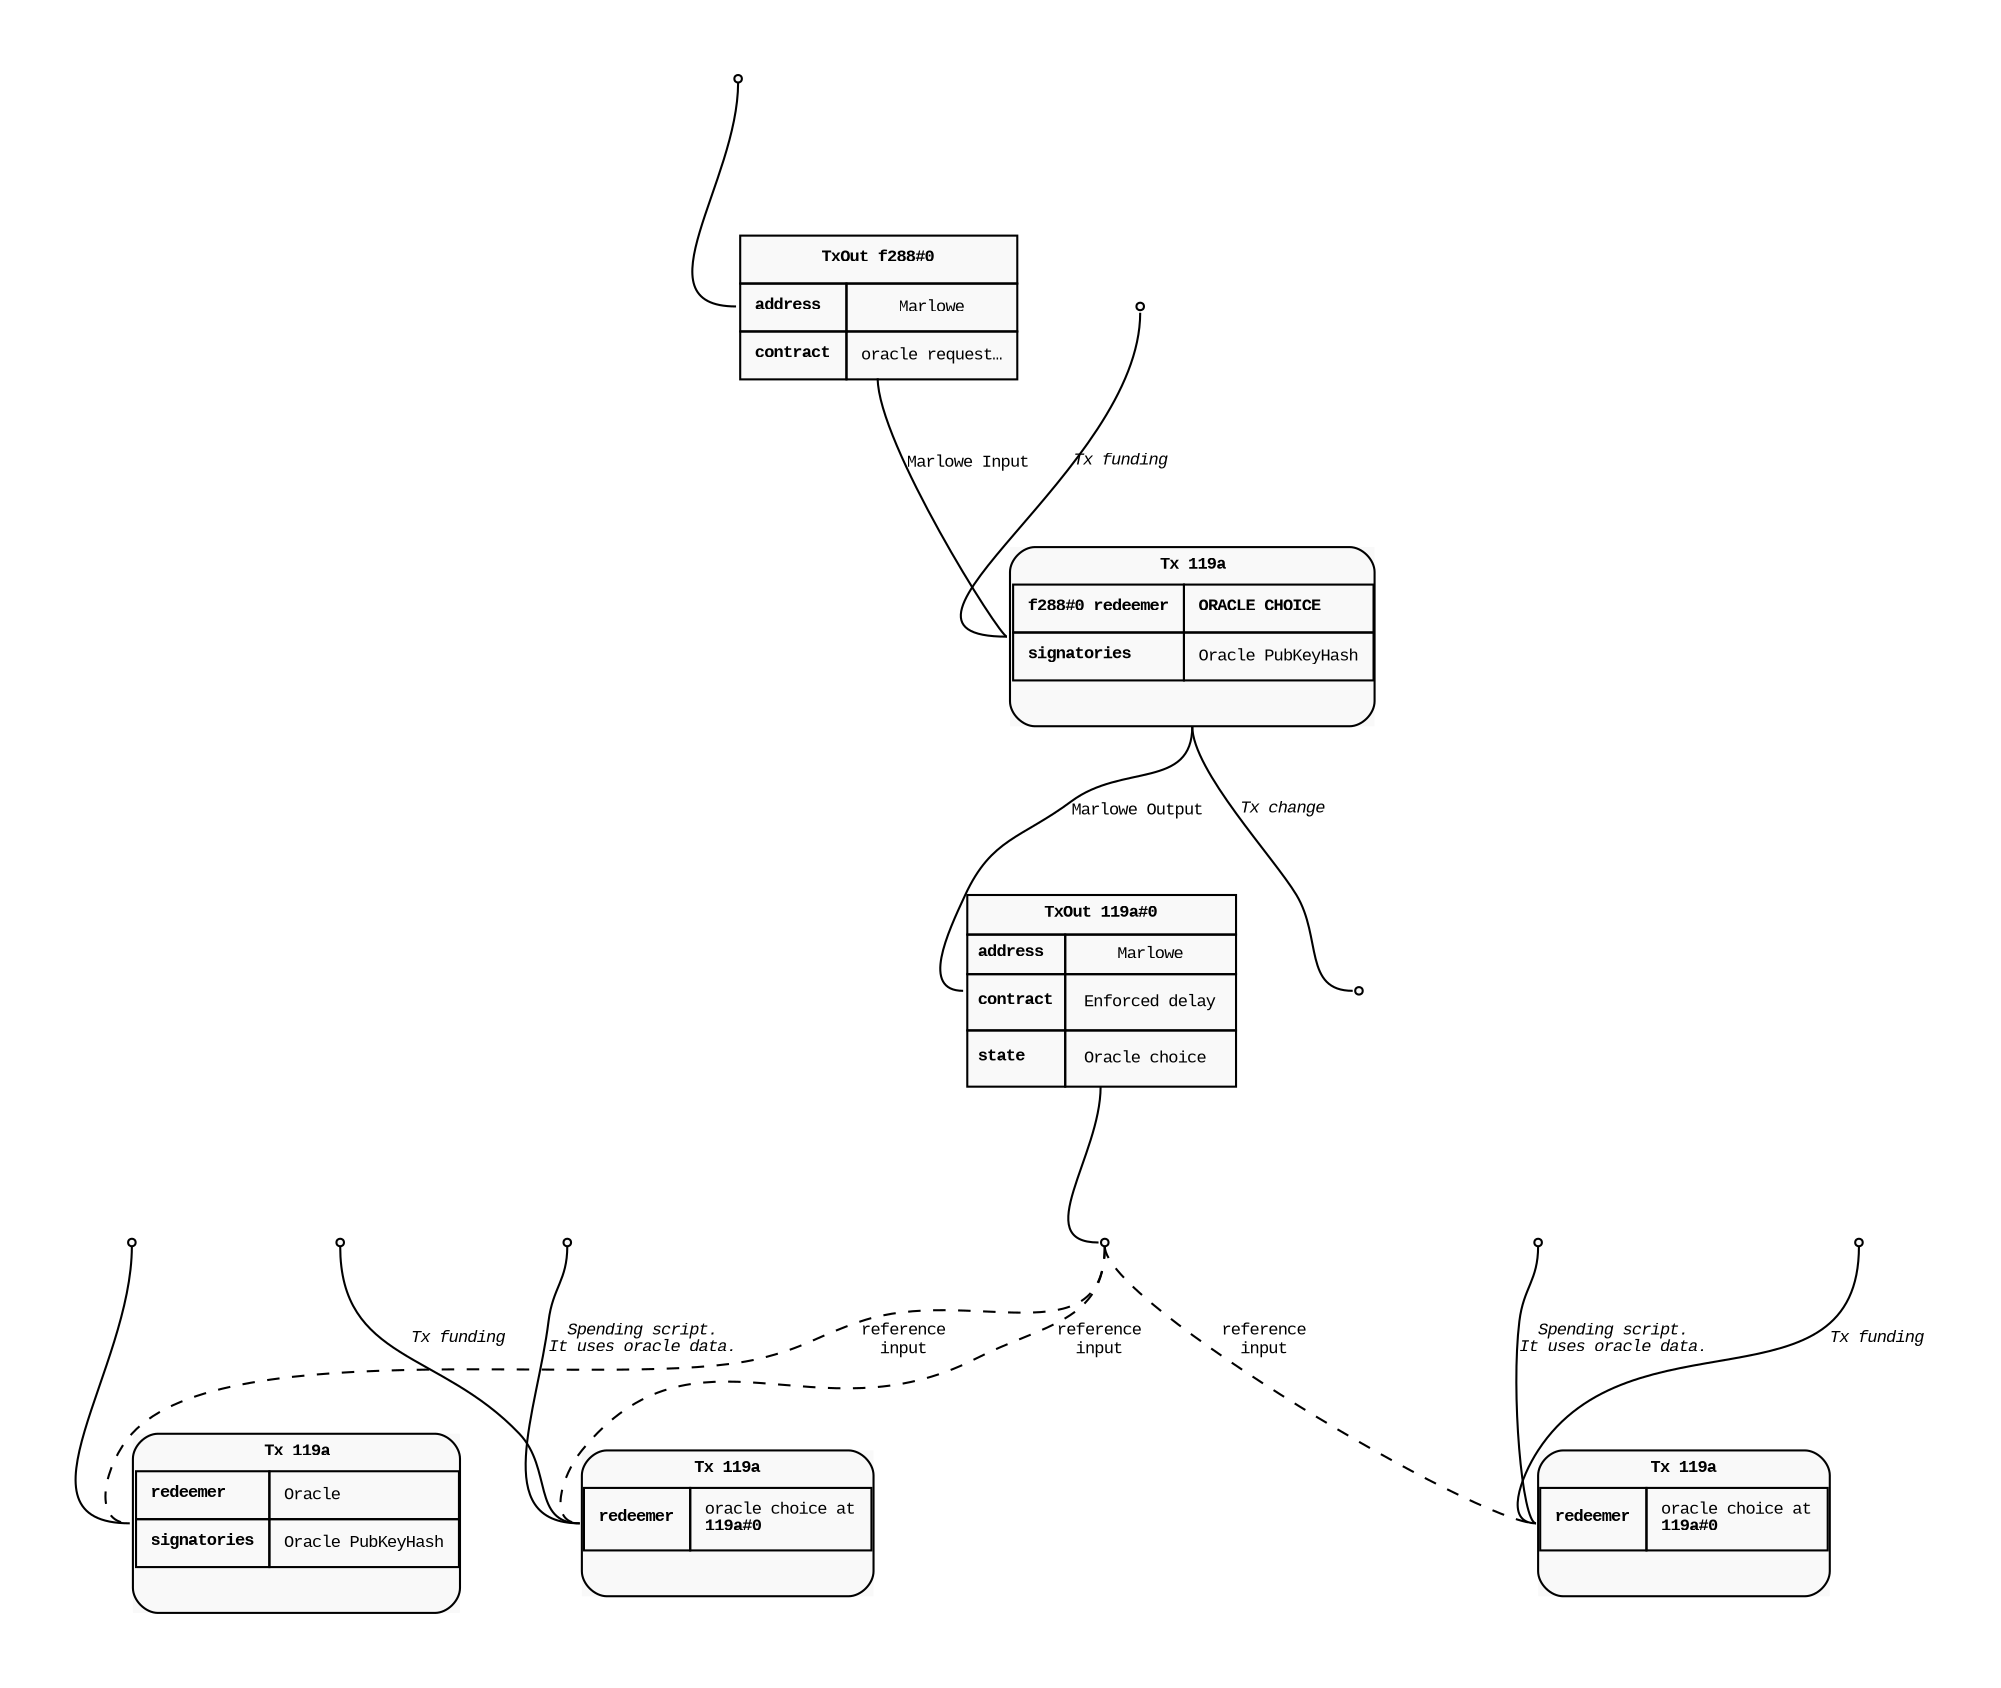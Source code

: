 digraph Oracle_Choice_Referencing {
  rankdir=TD;
  graph [pad="0.5", nodesep="0.8", ranksep="1"];
  node [shape=rect, style="filled", fillcolor="#f9f9f9", fontname="Courier New", fontsize="8pt"];
  edge [arrowhead=none, tailport="s", headport="w", color="#aaa", fontname="Courier New", fontsize="8pt"];

  MarloweInitialThreadPoint [shape=point];
  MarloweInitialThreadPoint -> MarloweOracleRequestOutput;

  MarloweOracleRequestOutput [label=<
    <TABLE CELLSPACING="0" CELLPADDING="6" border="0" CELLBORDER="1" color="#aaa">
      <TR>
        <TD colspan="2" align="center"><b>TxOut f288#0</b></TD>
      </TR>
      <TR>
        <TD align="left"><b>address</b></TD>
        <TD>Marlowe</TD>
      </TR>
      <TR>
        <TD align="left" balign="left"><b>contract</b></TD>
        <TD align="left" balign="left">oracle request…</TD>
      </TR>
    </TABLE>
  > shape="plain" border="0"]

  MarloweOracleRequestOutput -> Tx [label=<Marlowe Input>];

  Tx [label=<
    <TABLE CELLSPACING="0" CELLPADDING="4" border="1" CELLBORDER="0" style="rounded" color="#aaa">
      <TR>
        <TD colspan="2" align="center"><b>Tx 119a</b></TD>
      </TR>
      <TR>
        <TD CELLPADDING="0">
          <TABLE CELLSPACING="0" CELLPADDING="6" border="0" CELLBORDER="0">
            <TR>
              <TD border="1" align="left"><b>f288#0 redeemer</b></TD>
              <TD border="1" align="left" balign="left"><b>ORACLE CHOICE</b></TD>
            </TR>
            <TR>
              <TD border="1" align="left"><b>signatories</b></TD>
              <TD border="1" align="left">Oracle PubKeyHash</TD>
            </TR>
            <TR>
              <TD collspan="2" align="center"> </TD>
            </TR>
          </TABLE>
        </TD>
      </TR>
    </TABLE>
  > color="#aaa" shape="plain"];


  FundingOutput [shape=point];
  FundingOutput -> Tx [label=<<i>Tx funding</i>>];

  MarloweOutput [label=<
    <TABLE CELLSPACING="0" CELLPADDING="4" border="0" CELLBORDER="1" color="#aaa">
      <TR>
        <TD colspan="2" align="center"><b>TxOut 119a#0</b></TD>
      </TR>
      <TR>
        <TD align="left"><b>address</b></TD>
        <TD>Marlowe</TD>
      </TR>
      <TR>
        <TD align="left"><b>contract</b></TD>
        <TD align="left" balign="left" cellpadding="8">Enforced delay</TD>
      </TR>
      <TR>
        <TD align="left"><b>state</b></TD>
        <TD align="left" balign="left" cellpadding="8">Oracle choice</TD>
      </TR>
    </TABLE>
  > shape="plain" border="1" color="#000"]

  Tx -> MarloweOutput [label=<Marlowe Output>];

  change [shape=point];
  Tx -> change [label=<<i>Tx change</i>>];


  MarloweResultingThreadPoint [shape=point];
  MarloweOutput -> MarloweResultingThreadPoint;

  AnotherSpendingValidatorInitialThreadPoint [shape=point];
  AnotherSpendingValidatorInitialThreadPoint -> AnotherSpendingValidatorTx;

  AnotherSpendingValidatorTx [label=<
    <TABLE CELLSPACING="0" CELLPADDING="4" border="1" CELLBORDER="0" style="rounded" color="#aaa">
      <TR>
        <TD colspan="2" align="center"><b>Tx 119a</b></TD>
      </TR>
      <TR>
        <TD CELLPADDING="0">
          <TABLE CELLSPACING="0" CELLPADDING="6" border="0" CELLBORDER="0">
            <TR>
              <TD border="1" align="left"><b>redeemer</b></TD>
              <TD border="1" align="left" balign="left">Oracle</TD>
            </TR>
            <TR>
              <TD border="1" align="left"><b>signatories</b></TD>
              <TD border="1" align="left">Oracle PubKeyHash</TD>
            </TR>
            <TR>
              <TD collspan="2" align="center"> </TD>
            </TR>
          </TABLE>
        </TD>
      </TR>
    </TABLE>
  > color="#aaa" shape="plain"];

  MarloweResultingThreadPoint -> AnotherSpendingValidatorTx [style="dashed" splines="ortho" label=<reference<br/>input> fontcolor="#888"];

  DataConsumer1Funding [shape=point];
  DataConsumer1SpendingScript [shape=point];
  DataConsumer1Tx [label=<
    <TABLE CELLSPACING="0" CELLPADDING="4" border="1" CELLBORDER="0" style="rounded" color="#aaa">
      <TR>
        <TD colspan="2" align="center"><b>Tx 119a</b></TD>
      </TR>
      <TR>
        <TD CELLPADDING="0">
          <TABLE CELLSPACING="0" CELLPADDING="6" border="0" CELLBORDER="0">
            <TR>
              <TD border="1" align="left"><b>redeemer</b></TD>
              <TD border="1" align="left" balign="left">oracle choice at<br/><b>119a#0</b></TD>
            </TR>
            <TR>
              <TD collspan="2" align="center"> </TD>
            </TR>
          </TABLE>
        </TD>
      </TR>
    </TABLE>
  > color="#aaa" shape="plain"];

  DataConsumer1Funding -> DataConsumer1Tx [label=<<i>Tx funding</i>>];
  MarloweResultingThreadPoint -> DataConsumer1Tx [style="dashed" splines="ortho" label=<reference<br/>input> fontcolor="#888"];
  DataConsumer1SpendingScript -> DataConsumer1Tx [label=<<i>Spending script.<br/>It uses oracle data.</i>>];

  DataConsumer2Funding [shape=point];
  DataConsumer2SpendingScript [shape=point];
  DataConsumer2Tx [label=<
    <TABLE CELLSPACING="0" CELLPADDING="4" border="1" CELLBORDER="0" style="rounded" color="#aaa">
      <TR>
        <TD colspan="2" align="center"><b>Tx 119a</b></TD>
      </TR>
      <TR>
        <TD CELLPADDING="0">
          <TABLE CELLSPACING="0" CELLPADDING="6" border="0" CELLBORDER="0">
            <TR>
              <TD border="1" align="left"><b>redeemer</b></TD>
              <TD border="1" align="left" balign="left">oracle choice at<br/><b>119a#0</b></TD>
            </TR>
            <TR>
              <TD collspan="2" align="center"> </TD>
            </TR>
          </TABLE>
        </TD>
      </TR>
    </TABLE>
  > color="#aaa" shape="plain"];

  DataConsumer2Funding -> DataConsumer2Tx [label=<<i>Tx funding</i>>];
  MarloweResultingThreadPoint -> DataConsumer2Tx [style="dashed" splines="ortho" label=<reference<br/>input> fontcolor="#888"];
  DataConsumer2SpendingScript -> DataConsumer2Tx [label=<<i>Spending script.<br/>It uses oracle data.</i>>];


  // DataConsumer3Funding [shape=point];


  // AnotherMintingValidatorInitialThreadPoint [shape=point];
  // AnotherMintingValidatorInitialThreadPoint -> AnotherMintingValidatorTx;

  // AnotherMintingValidatorTx [label=<
  //   <TABLE CELLSPACING="0" CELLPADDING="4" border="1" CELLBORDER="0" style="rounded" color="#aaa">
  //     <TR>
  //       <TD colspan="2" align="center"><b>Tx 119a</b></TD>
  //     </TR>
  //     <TR>
  //       <TD CELLPADDING="0">
  //         <TABLE CELLSPACING="0" CELLPADDING="6" border="0" CELLBORDER="0">
  //           <TR>
  //             <TD border="1" align="left"><b>f288#0 redeemer</b></TD>
  //             <TD border="1" align="left" balign="left"><b>ORACLE CHOICE</b></TD>
  //           </TR>
  //           <TR>
  //             <TD border="1" align="left"><b>signatories</b></TD>
  //             <TD border="1" align="left">Oracle PubKeyHash</TD>
  //           </TR>
  //           <TR>
  //             <TD collspan="2" align="center"> </TD>
  //           </TR>
  //         </TABLE>
  //       </TD>
  //     </TR>
  //   </TABLE>
  // > color="#aaa" shape="plain"];

  // MarloweResultingThreadPoint -> AnotherMintingValidatorTx [style="dashed" splines="ortho" label=<reference<br/>input> fontcolor="#888"];
}
